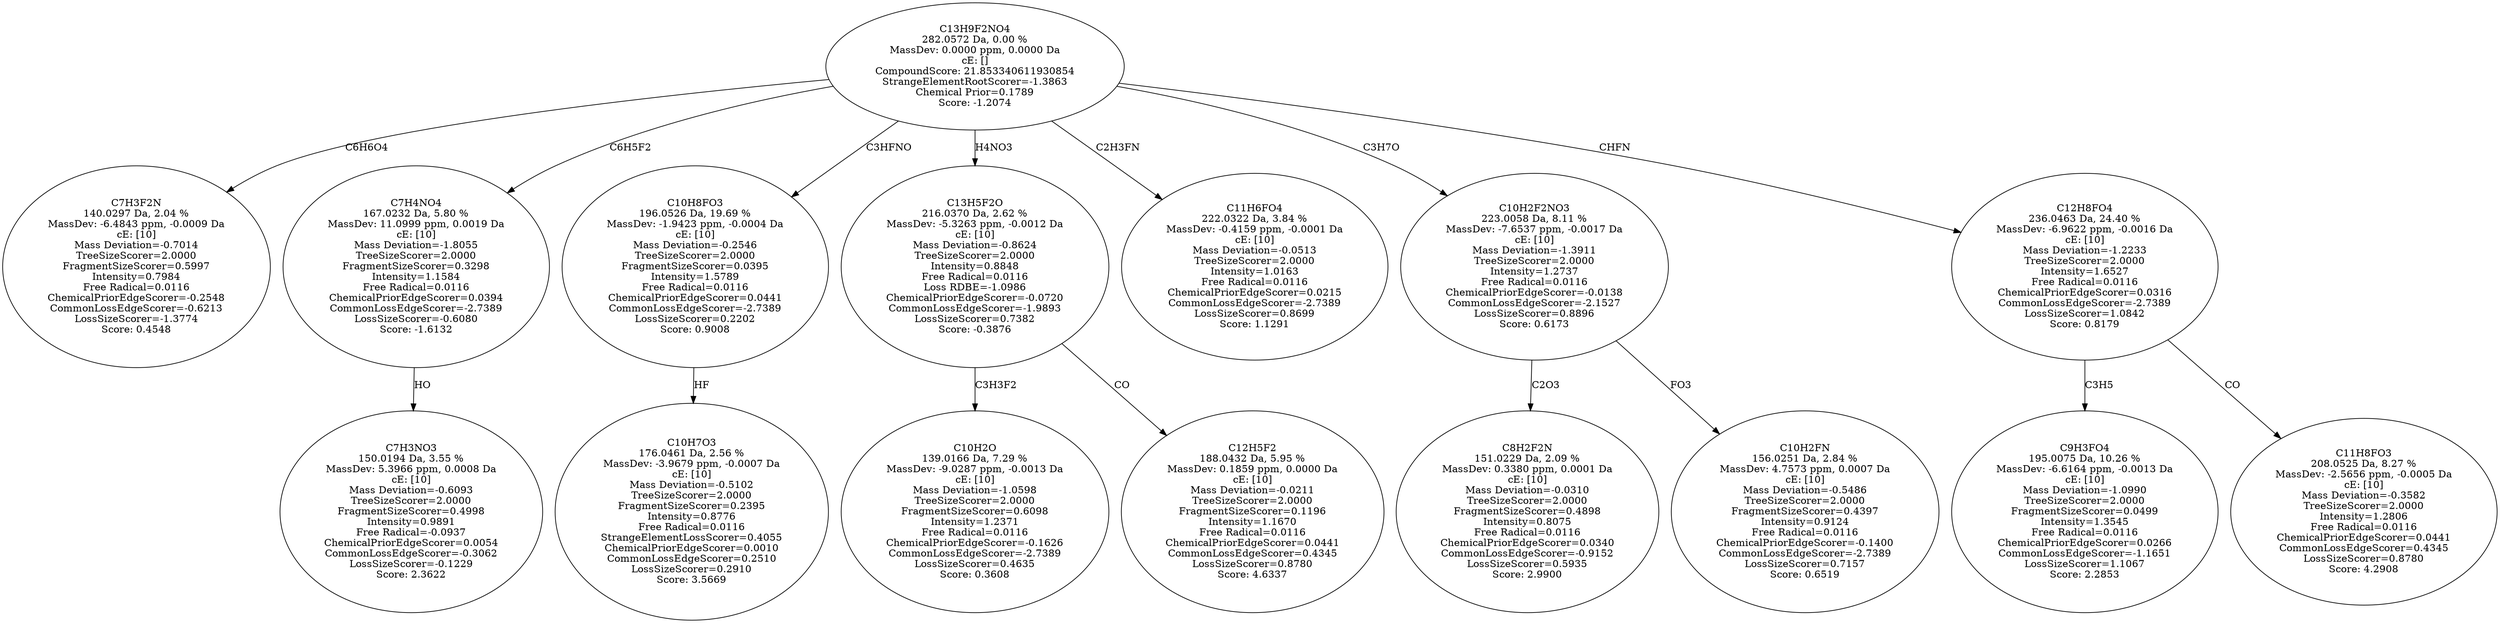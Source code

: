 strict digraph {
v1 [label="C7H3F2N\n140.0297 Da, 2.04 %\nMassDev: -6.4843 ppm, -0.0009 Da\ncE: [10]\nMass Deviation=-0.7014\nTreeSizeScorer=2.0000\nFragmentSizeScorer=0.5997\nIntensity=0.7984\nFree Radical=0.0116\nChemicalPriorEdgeScorer=-0.2548\nCommonLossEdgeScorer=-0.6213\nLossSizeScorer=-1.3774\nScore: 0.4548"];
v2 [label="C7H3NO3\n150.0194 Da, 3.55 %\nMassDev: 5.3966 ppm, 0.0008 Da\ncE: [10]\nMass Deviation=-0.6093\nTreeSizeScorer=2.0000\nFragmentSizeScorer=0.4998\nIntensity=0.9891\nFree Radical=-0.0937\nChemicalPriorEdgeScorer=0.0054\nCommonLossEdgeScorer=-0.3062\nLossSizeScorer=-0.1229\nScore: 2.3622"];
v3 [label="C7H4NO4\n167.0232 Da, 5.80 %\nMassDev: 11.0999 ppm, 0.0019 Da\ncE: [10]\nMass Deviation=-1.8055\nTreeSizeScorer=2.0000\nFragmentSizeScorer=0.3298\nIntensity=1.1584\nFree Radical=0.0116\nChemicalPriorEdgeScorer=0.0394\nCommonLossEdgeScorer=-2.7389\nLossSizeScorer=-0.6080\nScore: -1.6132"];
v4 [label="C10H7O3\n176.0461 Da, 2.56 %\nMassDev: -3.9679 ppm, -0.0007 Da\ncE: [10]\nMass Deviation=-0.5102\nTreeSizeScorer=2.0000\nFragmentSizeScorer=0.2395\nIntensity=0.8776\nFree Radical=0.0116\nStrangeElementLossScorer=0.4055\nChemicalPriorEdgeScorer=0.0010\nCommonLossEdgeScorer=0.2510\nLossSizeScorer=0.2910\nScore: 3.5669"];
v5 [label="C10H8FO3\n196.0526 Da, 19.69 %\nMassDev: -1.9423 ppm, -0.0004 Da\ncE: [10]\nMass Deviation=-0.2546\nTreeSizeScorer=2.0000\nFragmentSizeScorer=0.0395\nIntensity=1.5789\nFree Radical=0.0116\nChemicalPriorEdgeScorer=0.0441\nCommonLossEdgeScorer=-2.7389\nLossSizeScorer=0.2202\nScore: 0.9008"];
v6 [label="C10H2O\n139.0166 Da, 7.29 %\nMassDev: -9.0287 ppm, -0.0013 Da\ncE: [10]\nMass Deviation=-1.0598\nTreeSizeScorer=2.0000\nFragmentSizeScorer=0.6098\nIntensity=1.2371\nFree Radical=0.0116\nChemicalPriorEdgeScorer=-0.1626\nCommonLossEdgeScorer=-2.7389\nLossSizeScorer=0.4635\nScore: 0.3608"];
v7 [label="C12H5F2\n188.0432 Da, 5.95 %\nMassDev: 0.1859 ppm, 0.0000 Da\ncE: [10]\nMass Deviation=-0.0211\nTreeSizeScorer=2.0000\nFragmentSizeScorer=0.1196\nIntensity=1.1670\nFree Radical=0.0116\nChemicalPriorEdgeScorer=0.0441\nCommonLossEdgeScorer=0.4345\nLossSizeScorer=0.8780\nScore: 4.6337"];
v8 [label="C13H5F2O\n216.0370 Da, 2.62 %\nMassDev: -5.3263 ppm, -0.0012 Da\ncE: [10]\nMass Deviation=-0.8624\nTreeSizeScorer=2.0000\nIntensity=0.8848\nFree Radical=0.0116\nLoss RDBE=-1.0986\nChemicalPriorEdgeScorer=-0.0720\nCommonLossEdgeScorer=-1.9893\nLossSizeScorer=0.7382\nScore: -0.3876"];
v9 [label="C11H6FO4\n222.0322 Da, 3.84 %\nMassDev: -0.4159 ppm, -0.0001 Da\ncE: [10]\nMass Deviation=-0.0513\nTreeSizeScorer=2.0000\nIntensity=1.0163\nFree Radical=0.0116\nChemicalPriorEdgeScorer=0.0215\nCommonLossEdgeScorer=-2.7389\nLossSizeScorer=0.8699\nScore: 1.1291"];
v10 [label="C8H2F2N\n151.0229 Da, 2.09 %\nMassDev: 0.3380 ppm, 0.0001 Da\ncE: [10]\nMass Deviation=-0.0310\nTreeSizeScorer=2.0000\nFragmentSizeScorer=0.4898\nIntensity=0.8075\nFree Radical=0.0116\nChemicalPriorEdgeScorer=0.0340\nCommonLossEdgeScorer=-0.9152\nLossSizeScorer=0.5935\nScore: 2.9900"];
v11 [label="C10H2FN\n156.0251 Da, 2.84 %\nMassDev: 4.7573 ppm, 0.0007 Da\ncE: [10]\nMass Deviation=-0.5486\nTreeSizeScorer=2.0000\nFragmentSizeScorer=0.4397\nIntensity=0.9124\nFree Radical=0.0116\nChemicalPriorEdgeScorer=-0.1400\nCommonLossEdgeScorer=-2.7389\nLossSizeScorer=0.7157\nScore: 0.6519"];
v12 [label="C10H2F2NO3\n223.0058 Da, 8.11 %\nMassDev: -7.6537 ppm, -0.0017 Da\ncE: [10]\nMass Deviation=-1.3911\nTreeSizeScorer=2.0000\nIntensity=1.2737\nFree Radical=0.0116\nChemicalPriorEdgeScorer=-0.0138\nCommonLossEdgeScorer=-2.1527\nLossSizeScorer=0.8896\nScore: 0.6173"];
v13 [label="C9H3FO4\n195.0075 Da, 10.26 %\nMassDev: -6.6164 ppm, -0.0013 Da\ncE: [10]\nMass Deviation=-1.0990\nTreeSizeScorer=2.0000\nFragmentSizeScorer=0.0499\nIntensity=1.3545\nFree Radical=0.0116\nChemicalPriorEdgeScorer=0.0266\nCommonLossEdgeScorer=-1.1651\nLossSizeScorer=1.1067\nScore: 2.2853"];
v14 [label="C11H8FO3\n208.0525 Da, 8.27 %\nMassDev: -2.5656 ppm, -0.0005 Da\ncE: [10]\nMass Deviation=-0.3582\nTreeSizeScorer=2.0000\nIntensity=1.2806\nFree Radical=0.0116\nChemicalPriorEdgeScorer=0.0441\nCommonLossEdgeScorer=0.4345\nLossSizeScorer=0.8780\nScore: 4.2908"];
v15 [label="C12H8FO4\n236.0463 Da, 24.40 %\nMassDev: -6.9622 ppm, -0.0016 Da\ncE: [10]\nMass Deviation=-1.2233\nTreeSizeScorer=2.0000\nIntensity=1.6527\nFree Radical=0.0116\nChemicalPriorEdgeScorer=0.0316\nCommonLossEdgeScorer=-2.7389\nLossSizeScorer=1.0842\nScore: 0.8179"];
v16 [label="C13H9F2NO4\n282.0572 Da, 0.00 %\nMassDev: 0.0000 ppm, 0.0000 Da\ncE: []\nCompoundScore: 21.853340611930854\nStrangeElementRootScorer=-1.3863\nChemical Prior=0.1789\nScore: -1.2074"];
v16 -> v1 [label="C6H6O4"];
v3 -> v2 [label="HO"];
v16 -> v3 [label="C6H5F2"];
v5 -> v4 [label="HF"];
v16 -> v5 [label="C3HFNO"];
v8 -> v6 [label="C3H3F2"];
v8 -> v7 [label="CO"];
v16 -> v8 [label="H4NO3"];
v16 -> v9 [label="C2H3FN"];
v12 -> v10 [label="C2O3"];
v12 -> v11 [label="FO3"];
v16 -> v12 [label="C3H7O"];
v15 -> v13 [label="C3H5"];
v15 -> v14 [label="CO"];
v16 -> v15 [label="CHFN"];
}